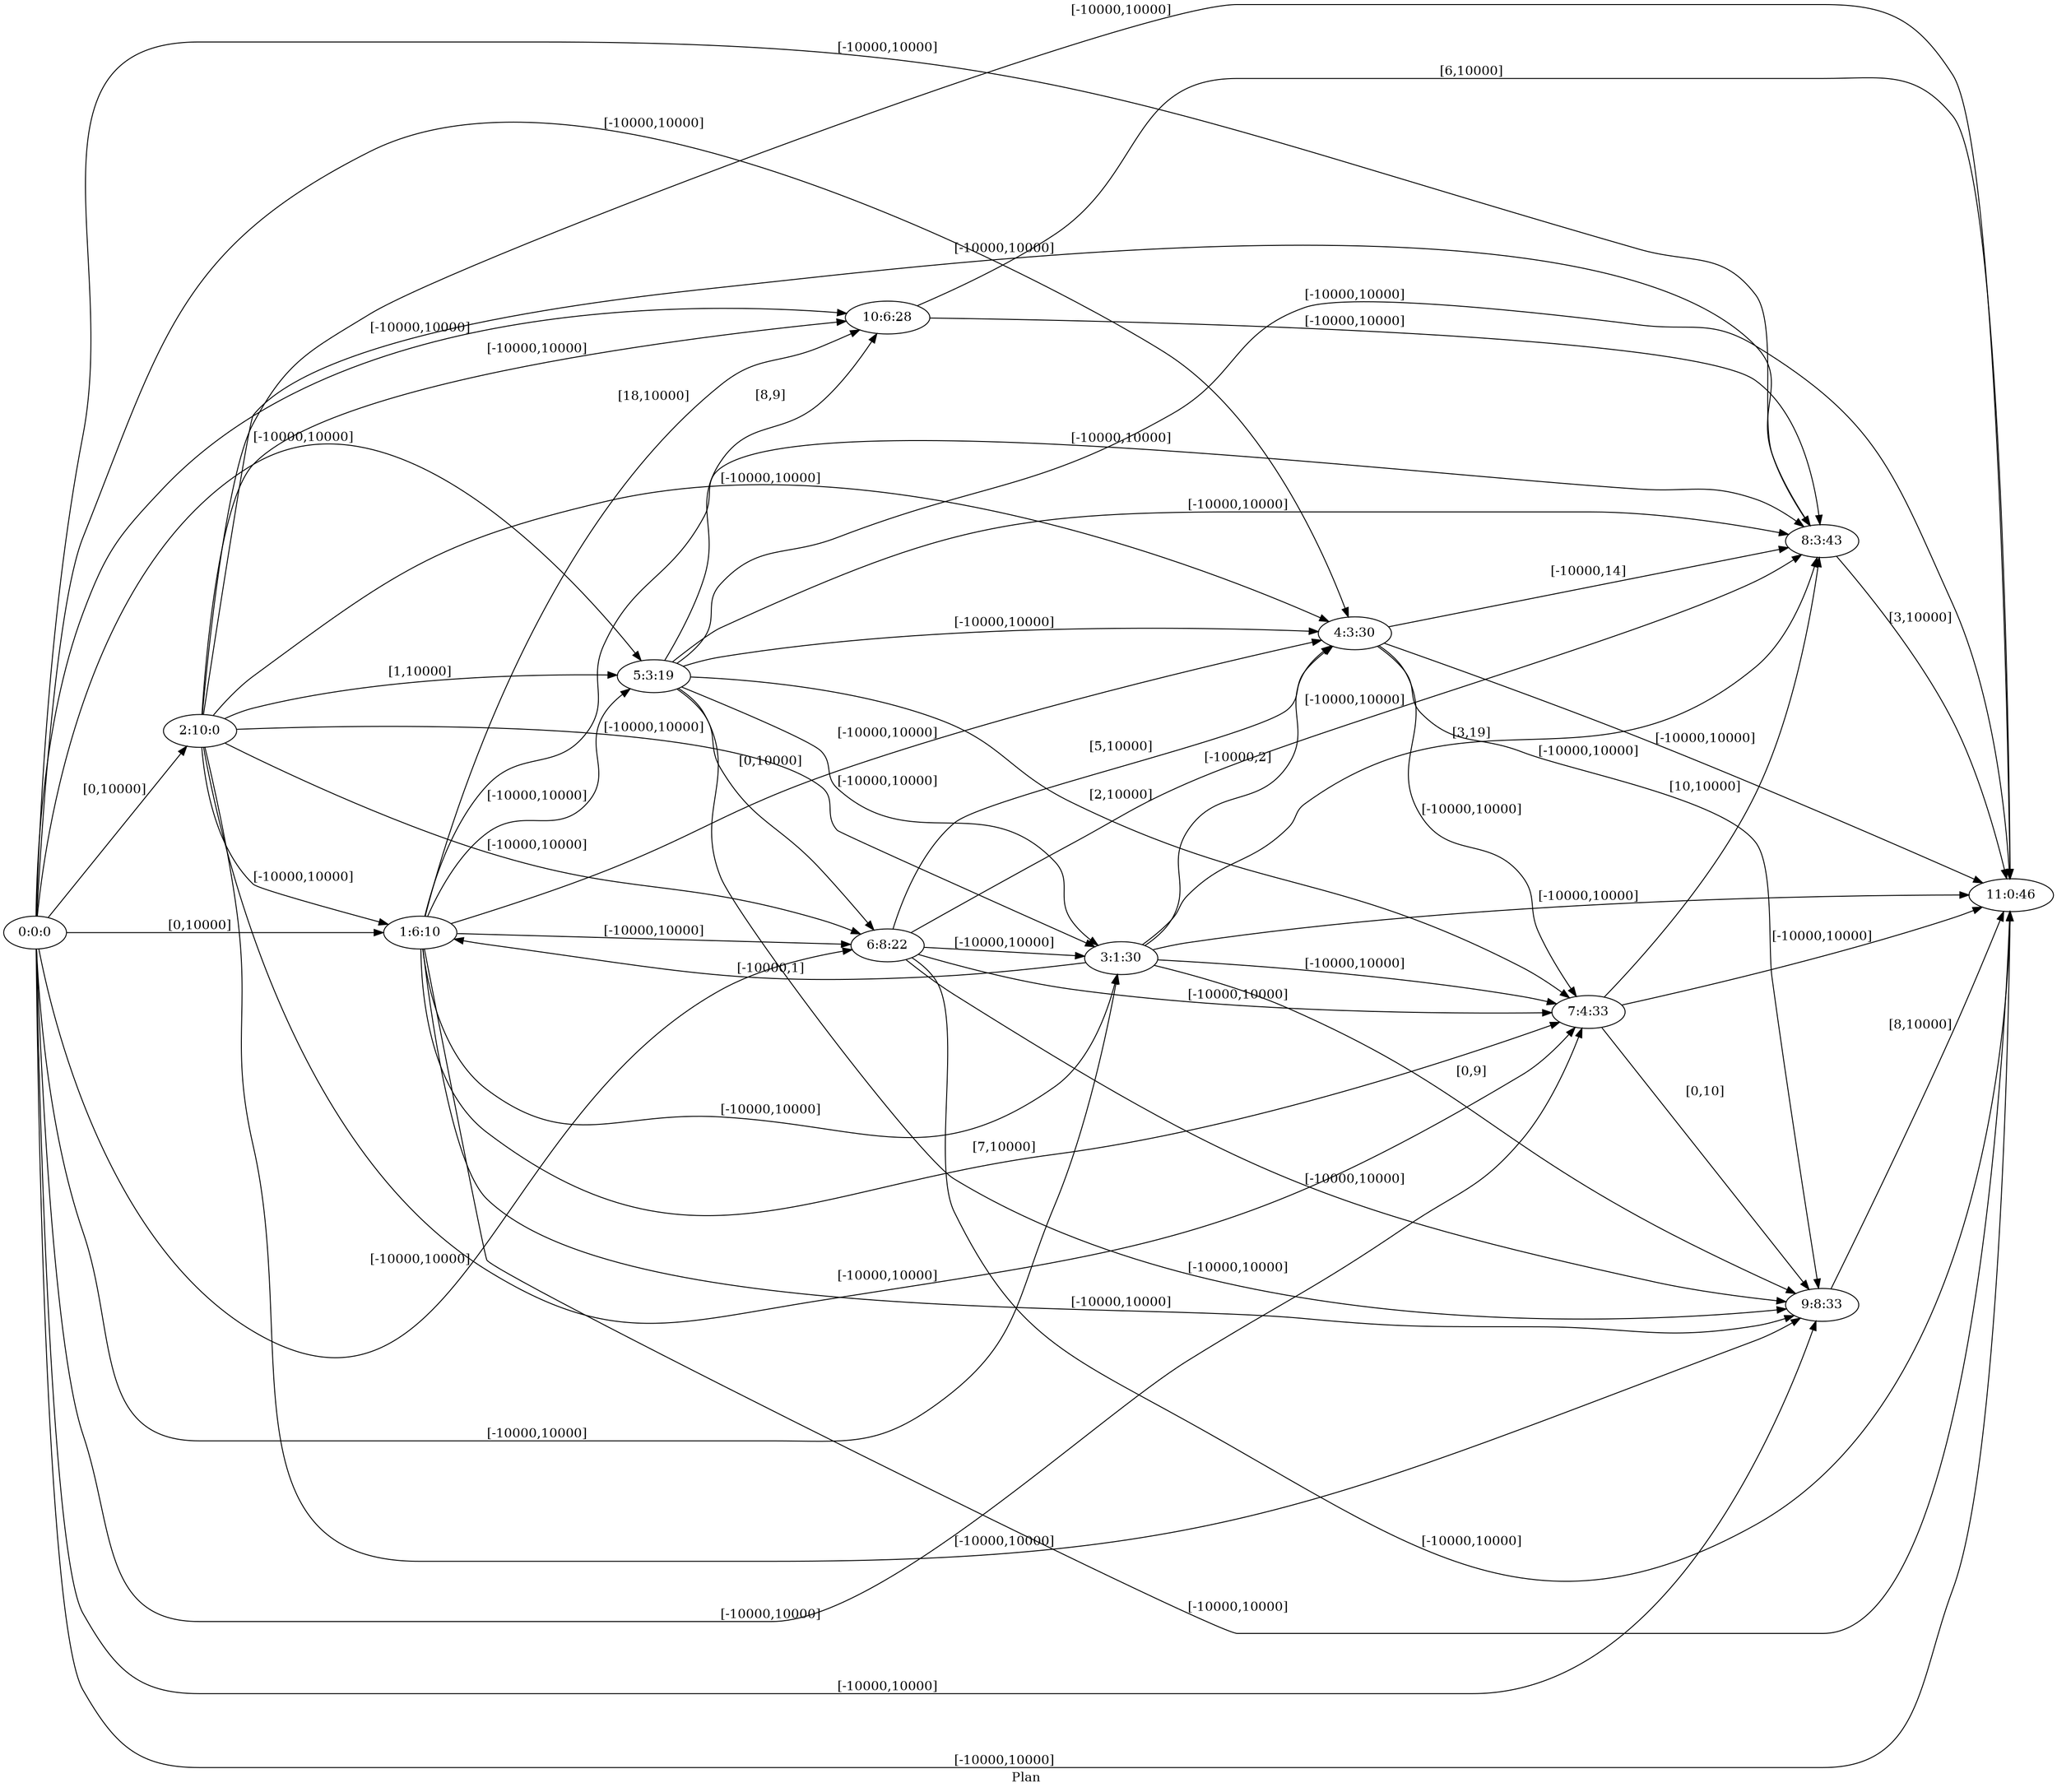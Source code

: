 digraph G {
 rankdir = LR;
 nodesep = .45; 
 size = 30;
label="Plan ";
 fldt = 0.534245;
"0:0:0"->"1:6:10"[ label = "[0,10000]"];
"0:0:0"->"2:10:0"[ label = "[0,10000]"];
"0:0:0"->"3:1:30"[ label = "[-10000,10000]"];
"0:0:0"->"4:3:30"[ label = "[-10000,10000]"];
"0:0:0"->"5:3:19"[ label = "[-10000,10000]"];
"0:0:0"->"6:8:22"[ label = "[-10000,10000]"];
"0:0:0"->"7:4:33"[ label = "[-10000,10000]"];
"0:0:0"->"8:3:43"[ label = "[-10000,10000]"];
"0:0:0"->"9:8:33"[ label = "[-10000,10000]"];
"0:0:0"->"10:6:28"[ label = "[-10000,10000]"];
"0:0:0"->"11:0:46"[ label = "[-10000,10000]"];
"1:6:10"->"3:1:30"[ label = "[-10000,10000]"];
"1:6:10"->"4:3:30"[ label = "[-10000,10000]"];
"1:6:10"->"5:3:19"[ label = "[-10000,10000]"];
"1:6:10"->"6:8:22"[ label = "[-10000,10000]"];
"1:6:10"->"7:4:33"[ label = "[7,10000]"];
"1:6:10"->"8:3:43"[ label = "[-10000,10000]"];
"1:6:10"->"9:8:33"[ label = "[-10000,10000]"];
"1:6:10"->"10:6:28"[ label = "[18,10000]"];
"1:6:10"->"11:0:46"[ label = "[-10000,10000]"];
"2:10:0"->"1:6:10"[ label = "[-10000,10000]"];
"2:10:0"->"3:1:30"[ label = "[-10000,10000]"];
"2:10:0"->"4:3:30"[ label = "[-10000,10000]"];
"2:10:0"->"5:3:19"[ label = "[1,10000]"];
"2:10:0"->"6:8:22"[ label = "[-10000,10000]"];
"2:10:0"->"7:4:33"[ label = "[-10000,10000]"];
"2:10:0"->"8:3:43"[ label = "[-10000,10000]"];
"2:10:0"->"9:8:33"[ label = "[-10000,10000]"];
"2:10:0"->"10:6:28"[ label = "[-10000,10000]"];
"2:10:0"->"11:0:46"[ label = "[-10000,10000]"];
"3:1:30"->"1:6:10"[ label = "[-10000,1]"];
"3:1:30"->"4:3:30"[ label = "[-10000,2]"];
"3:1:30"->"7:4:33"[ label = "[-10000,10000]"];
"3:1:30"->"8:3:43"[ label = "[3,19]"];
"3:1:30"->"9:8:33"[ label = "[0,9]"];
"3:1:30"->"11:0:46"[ label = "[-10000,10000]"];
"4:3:30"->"7:4:33"[ label = "[-10000,10000]"];
"4:3:30"->"8:3:43"[ label = "[-10000,14]"];
"4:3:30"->"9:8:33"[ label = "[-10000,10000]"];
"4:3:30"->"11:0:46"[ label = "[-10000,10000]"];
"5:3:19"->"3:1:30"[ label = "[-10000,10000]"];
"5:3:19"->"4:3:30"[ label = "[-10000,10000]"];
"5:3:19"->"6:8:22"[ label = "[0,10000]"];
"5:3:19"->"7:4:33"[ label = "[2,10000]"];
"5:3:19"->"8:3:43"[ label = "[-10000,10000]"];
"5:3:19"->"9:8:33"[ label = "[-10000,10000]"];
"5:3:19"->"10:6:28"[ label = "[8,9]"];
"5:3:19"->"11:0:46"[ label = "[-10000,10000]"];
"6:8:22"->"3:1:30"[ label = "[-10000,10000]"];
"6:8:22"->"4:3:30"[ label = "[5,10000]"];
"6:8:22"->"7:4:33"[ label = "[-10000,10000]"];
"6:8:22"->"8:3:43"[ label = "[-10000,10000]"];
"6:8:22"->"9:8:33"[ label = "[-10000,10000]"];
"6:8:22"->"11:0:46"[ label = "[-10000,10000]"];
"7:4:33"->"8:3:43"[ label = "[10,10000]"];
"7:4:33"->"9:8:33"[ label = "[0,10]"];
"7:4:33"->"11:0:46"[ label = "[-10000,10000]"];
"8:3:43"->"11:0:46"[ label = "[3,10000]"];
"9:8:33"->"11:0:46"[ label = "[8,10000]"];
"10:6:28"->"8:3:43"[ label = "[-10000,10000]"];
"10:6:28"->"11:0:46"[ label = "[6,10000]"];
}
